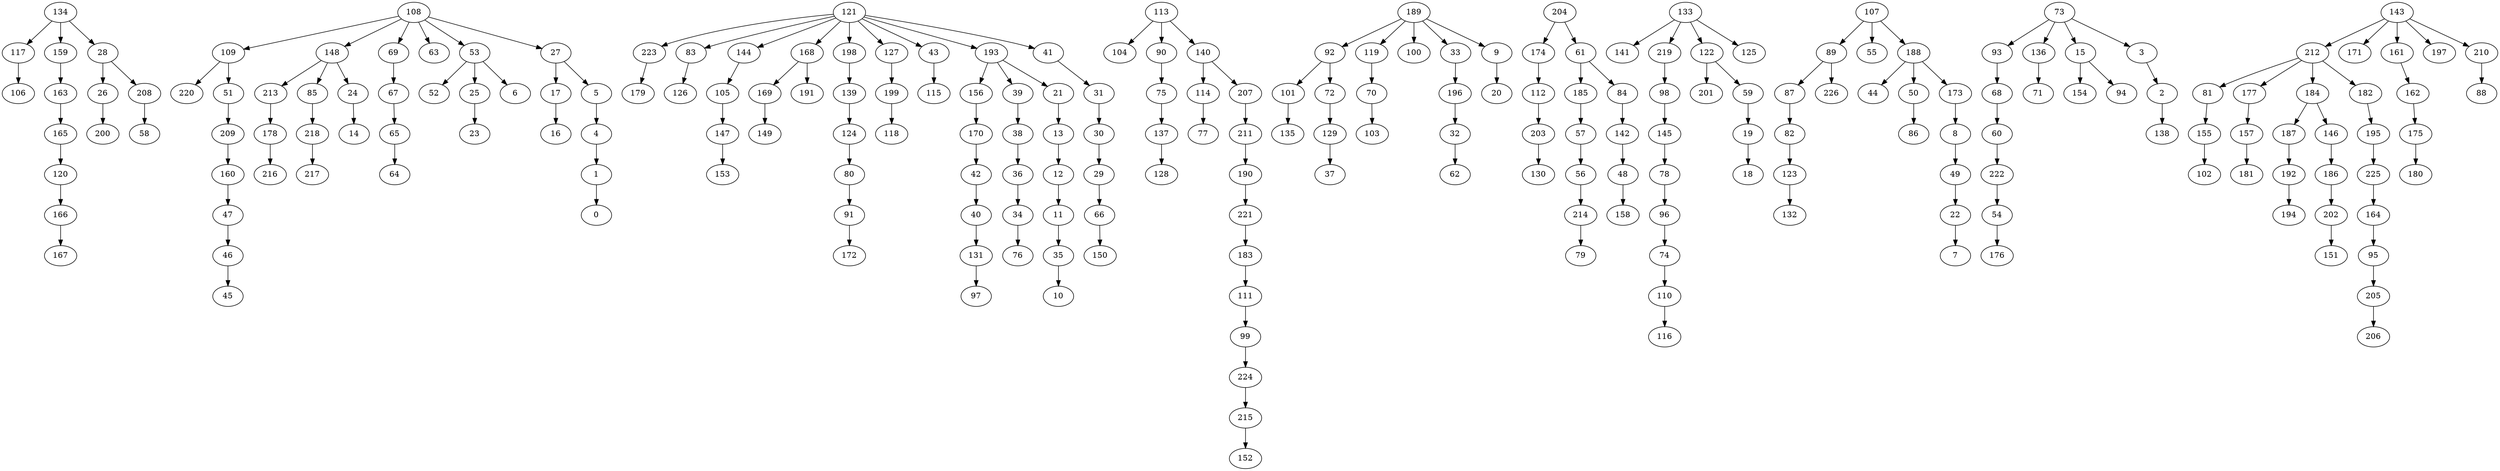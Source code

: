 digraph G {
    134 -> 117;
    117 -> 106;
    108 -> 109;
    109 -> 220;
    121 -> 223;
    113 -> 104;
    189 -> 92;
    92 -> 101;
    101 -> 135;
    204 -> 174;
    174 -> 112;
    112 -> 203;
    203 -> 130;
    189 -> 119;
    119 -> 70;
    70 -> 103;
    121 -> 83;
    133 -> 141;
    121 -> 144;
    144 -> 105;
    105 -> 147;
    147 -> 153;
    113 -> 90;
    90 -> 75;
    75 -> 137;
    137 -> 128;
    107 -> 89;
    89 -> 87;
    87 -> 82;
    82 -> 123;
    123 -> 132;
    108 -> 148;
    113 -> 140;
    83 -> 126;
    140 -> 114;
    114 -> 77;
    189 -> 100;
    133 -> 219;
    219 -> 98;
    98 -> 145;
    145 -> 78;
    78 -> 96;
    96 -> 74;
    74 -> 110;
    110 -> 116;
    73 -> 93;
    73 -> 136;
    136 -> 71;
    143 -> 212;
    212 -> 81;
    81 -> 155;
    155 -> 102;
    134 -> 159;
    159 -> 163;
    163 -> 165;
    165 -> 120;
    120 -> 166;
    166 -> 167;
    121 -> 168;
    168 -> 169;
    169 -> 149;
    143 -> 171;
    143 -> 161;
    161 -> 162;
    162 -> 175;
    175 -> 180;
    133 -> 122;
    212 -> 177;
    223 -> 179;
    177 -> 157;
    157 -> 181;
    212 -> 184;
    184 -> 187;
    187 -> 192;
    192 -> 194;
    212 -> 182;
    182 -> 195;
    195 -> 225;
    225 -> 164;
    184 -> 146;
    143 -> 197;
    121 -> 198;
    198 -> 139;
    139 -> 124;
    133 -> 125;
    122 -> 201;
    121 -> 127;
    127 -> 199;
    199 -> 118;
    124 -> 80;
    80 -> 91;
    91 -> 172;
    146 -> 186;
    186 -> 202;
    202 -> 151;
    164 -> 95;
    95 -> 205;
    205 -> 206;
    143 -> 210;
    140 -> 207;
    207 -> 211;
    210 -> 88;
    148 -> 213;
    213 -> 178;
    178 -> 216;
    148 -> 85;
    85 -> 218;
    218 -> 217;
    211 -> 190;
    190 -> 221;
    221 -> 183;
    183 -> 111;
    111 -> 99;
    99 -> 224;
    224 -> 215;
    215 -> 152;
    89 -> 226;
    108 -> 69;
    69 -> 67;
    67 -> 65;
    65 -> 64;
    108 -> 63;
    204 -> 61;
    61 -> 185;
    185 -> 57;
    57 -> 56;
    56 -> 214;
    214 -> 79;
    107 -> 55;
    93 -> 68;
    68 -> 60;
    60 -> 222;
    222 -> 54;
    54 -> 176;
    108 -> 53;
    53 -> 52;
    109 -> 51;
    51 -> 209;
    209 -> 160;
    160 -> 47;
    47 -> 46;
    46 -> 45;
    107 -> 188;
    188 -> 44;
    121 -> 43;
    43 -> 115;
    121 -> 193;
    193 -> 156;
    156 -> 170;
    170 -> 42;
    42 -> 40;
    40 -> 131;
    131 -> 97;
    193 -> 39;
    39 -> 38;
    38 -> 36;
    36 -> 34;
    34 -> 76;
    189 -> 33;
    33 -> 196;
    196 -> 32;
    32 -> 62;
    121 -> 41;
    41 -> 31;
    31 -> 30;
    30 -> 29;
    29 -> 66;
    66 -> 150;
    134 -> 28;
    168 -> 191;
    188 -> 50;
    50 -> 86;
    108 -> 27;
    92 -> 72;
    72 -> 129;
    129 -> 37;
    28 -> 26;
    26 -> 200;
    53 -> 25;
    25 -> 23;
    193 -> 21;
    122 -> 59;
    59 -> 19;
    19 -> 18;
    27 -> 17;
    17 -> 16;
    73 -> 15;
    15 -> 154;
    148 -> 24;
    24 -> 14;
    21 -> 13;
    13 -> 12;
    12 -> 11;
    11 -> 35;
    35 -> 10;
    189 -> 9;
    9 -> 20;
    188 -> 173;
    173 -> 8;
    8 -> 49;
    49 -> 22;
    22 -> 7;
    53 -> 6;
    27 -> 5;
    5 -> 4;
    73 -> 3;
    3 -> 2;
    2 -> 138;
    15 -> 94;
    61 -> 84;
    84 -> 142;
    142 -> 48;
    48 -> 158;
    4 -> 1;
    1 -> 0;
    28 -> 208;
    208 -> 58;
}
